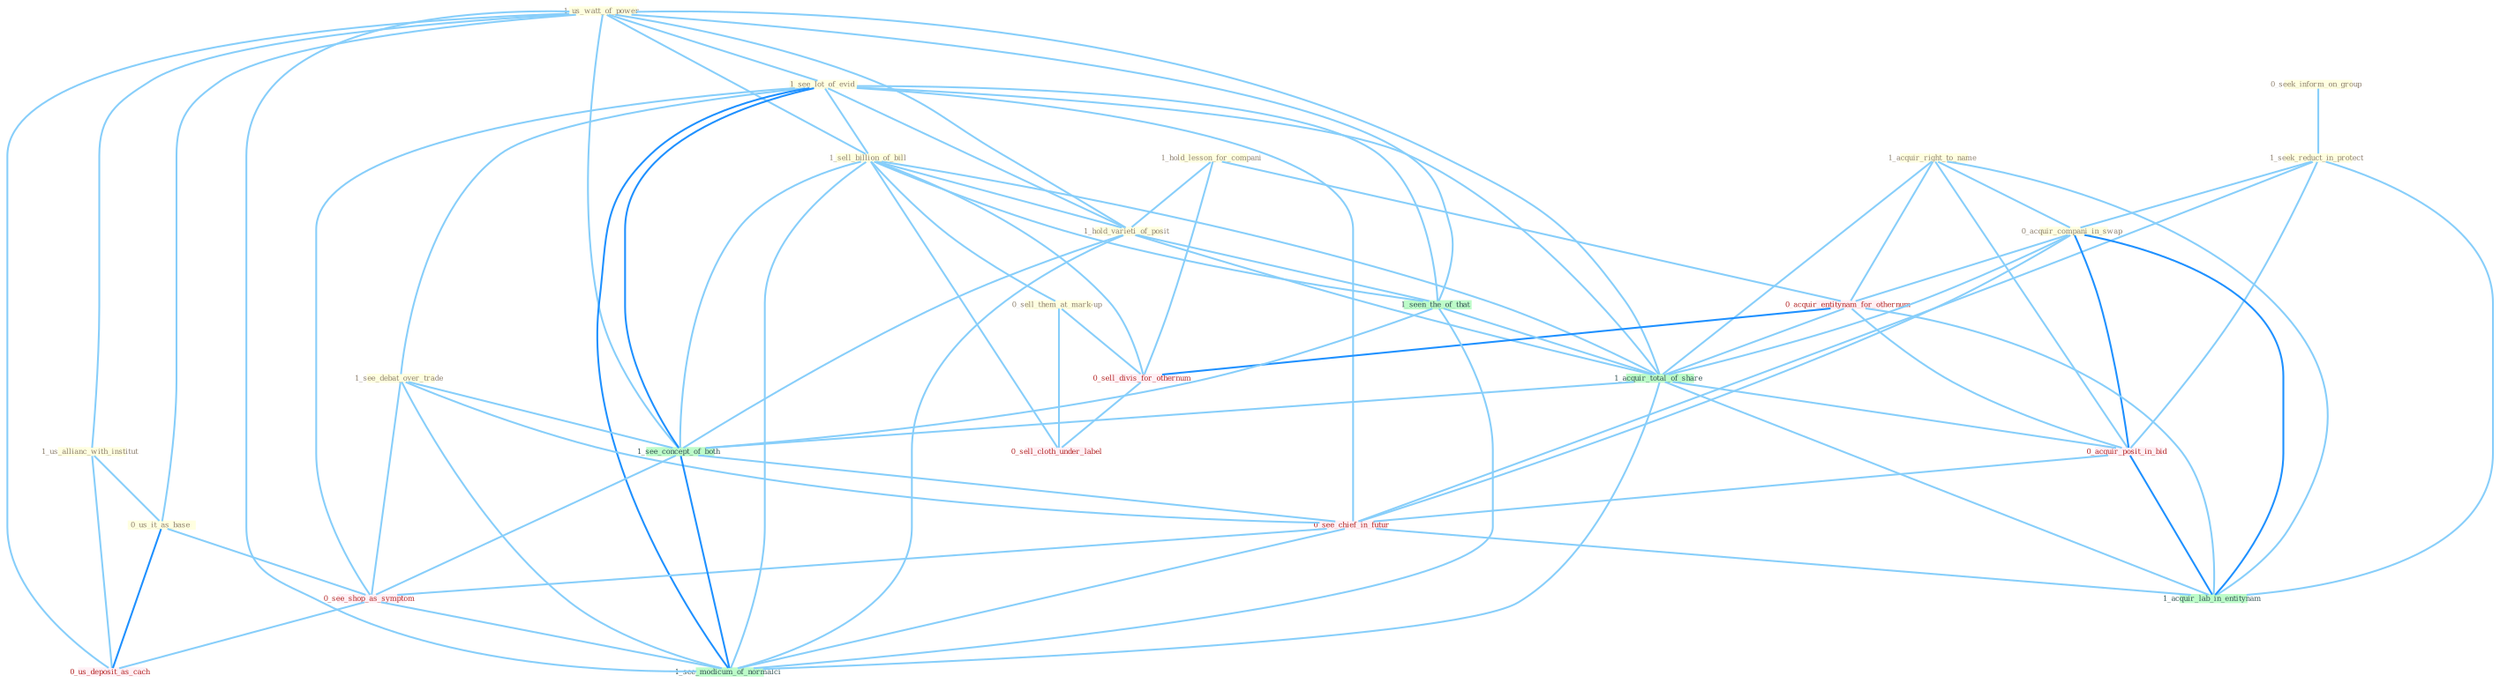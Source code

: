 Graph G{ 
    node
    [shape=polygon,style=filled,width=.5,height=.06,color="#BDFCC9",fixedsize=true,fontsize=4,
    fontcolor="#2f4f4f"];
    {node
    [color="#ffffe0", fontcolor="#8b7d6b"] "0_seek_inform_on_group " "1_acquir_right_to_name " "1_us_watt_of_power " "1_see_lot_of_evid " "1_seek_reduct_in_protect " "0_acquir_compani_in_swap " "1_sell_billion_of_bill " "1_us_allianc_with_institut " "1_hold_lesson_for_compani " "0_sell_them_at_mark-up " "1_hold_varieti_of_posit " "0_us_it_as_base " "1_see_debat_over_trade "}
{node [color="#fff0f5", fontcolor="#b22222"] "0_acquir_entitynam_for_othernum " "0_sell_divis_for_othernum " "0_sell_cloth_under_label " "0_acquir_posit_in_bid " "0_see_chief_in_futur " "0_see_shop_as_symptom " "0_us_deposit_as_cach "}
edge [color="#B0E2FF"];

	"0_seek_inform_on_group " -- "1_seek_reduct_in_protect " [w="1", color="#87cefa" ];
	"1_acquir_right_to_name " -- "0_acquir_compani_in_swap " [w="1", color="#87cefa" ];
	"1_acquir_right_to_name " -- "0_acquir_entitynam_for_othernum " [w="1", color="#87cefa" ];
	"1_acquir_right_to_name " -- "1_acquir_total_of_share " [w="1", color="#87cefa" ];
	"1_acquir_right_to_name " -- "0_acquir_posit_in_bid " [w="1", color="#87cefa" ];
	"1_acquir_right_to_name " -- "1_acquir_lab_in_entitynam " [w="1", color="#87cefa" ];
	"1_us_watt_of_power " -- "1_see_lot_of_evid " [w="1", color="#87cefa" ];
	"1_us_watt_of_power " -- "1_sell_billion_of_bill " [w="1", color="#87cefa" ];
	"1_us_watt_of_power " -- "1_us_allianc_with_institut " [w="1", color="#87cefa" ];
	"1_us_watt_of_power " -- "1_hold_varieti_of_posit " [w="1", color="#87cefa" ];
	"1_us_watt_of_power " -- "0_us_it_as_base " [w="1", color="#87cefa" ];
	"1_us_watt_of_power " -- "1_seen_the_of_that " [w="1", color="#87cefa" ];
	"1_us_watt_of_power " -- "1_acquir_total_of_share " [w="1", color="#87cefa" ];
	"1_us_watt_of_power " -- "1_see_concept_of_both " [w="1", color="#87cefa" ];
	"1_us_watt_of_power " -- "0_us_deposit_as_cach " [w="1", color="#87cefa" ];
	"1_us_watt_of_power " -- "1_see_modicum_of_normalci " [w="1", color="#87cefa" ];
	"1_see_lot_of_evid " -- "1_sell_billion_of_bill " [w="1", color="#87cefa" ];
	"1_see_lot_of_evid " -- "1_hold_varieti_of_posit " [w="1", color="#87cefa" ];
	"1_see_lot_of_evid " -- "1_see_debat_over_trade " [w="1", color="#87cefa" ];
	"1_see_lot_of_evid " -- "1_seen_the_of_that " [w="1", color="#87cefa" ];
	"1_see_lot_of_evid " -- "1_acquir_total_of_share " [w="1", color="#87cefa" ];
	"1_see_lot_of_evid " -- "1_see_concept_of_both " [w="2", color="#1e90ff" , len=0.8];
	"1_see_lot_of_evid " -- "0_see_chief_in_futur " [w="1", color="#87cefa" ];
	"1_see_lot_of_evid " -- "0_see_shop_as_symptom " [w="1", color="#87cefa" ];
	"1_see_lot_of_evid " -- "1_see_modicum_of_normalci " [w="2", color="#1e90ff" , len=0.8];
	"1_seek_reduct_in_protect " -- "0_acquir_compani_in_swap " [w="1", color="#87cefa" ];
	"1_seek_reduct_in_protect " -- "0_acquir_posit_in_bid " [w="1", color="#87cefa" ];
	"1_seek_reduct_in_protect " -- "0_see_chief_in_futur " [w="1", color="#87cefa" ];
	"1_seek_reduct_in_protect " -- "1_acquir_lab_in_entitynam " [w="1", color="#87cefa" ];
	"0_acquir_compani_in_swap " -- "0_acquir_entitynam_for_othernum " [w="1", color="#87cefa" ];
	"0_acquir_compani_in_swap " -- "1_acquir_total_of_share " [w="1", color="#87cefa" ];
	"0_acquir_compani_in_swap " -- "0_acquir_posit_in_bid " [w="2", color="#1e90ff" , len=0.8];
	"0_acquir_compani_in_swap " -- "0_see_chief_in_futur " [w="1", color="#87cefa" ];
	"0_acquir_compani_in_swap " -- "1_acquir_lab_in_entitynam " [w="2", color="#1e90ff" , len=0.8];
	"1_sell_billion_of_bill " -- "0_sell_them_at_mark-up " [w="1", color="#87cefa" ];
	"1_sell_billion_of_bill " -- "1_hold_varieti_of_posit " [w="1", color="#87cefa" ];
	"1_sell_billion_of_bill " -- "1_seen_the_of_that " [w="1", color="#87cefa" ];
	"1_sell_billion_of_bill " -- "0_sell_divis_for_othernum " [w="1", color="#87cefa" ];
	"1_sell_billion_of_bill " -- "1_acquir_total_of_share " [w="1", color="#87cefa" ];
	"1_sell_billion_of_bill " -- "0_sell_cloth_under_label " [w="1", color="#87cefa" ];
	"1_sell_billion_of_bill " -- "1_see_concept_of_both " [w="1", color="#87cefa" ];
	"1_sell_billion_of_bill " -- "1_see_modicum_of_normalci " [w="1", color="#87cefa" ];
	"1_us_allianc_with_institut " -- "0_us_it_as_base " [w="1", color="#87cefa" ];
	"1_us_allianc_with_institut " -- "0_us_deposit_as_cach " [w="1", color="#87cefa" ];
	"1_hold_lesson_for_compani " -- "1_hold_varieti_of_posit " [w="1", color="#87cefa" ];
	"1_hold_lesson_for_compani " -- "0_acquir_entitynam_for_othernum " [w="1", color="#87cefa" ];
	"1_hold_lesson_for_compani " -- "0_sell_divis_for_othernum " [w="1", color="#87cefa" ];
	"0_sell_them_at_mark-up " -- "0_sell_divis_for_othernum " [w="1", color="#87cefa" ];
	"0_sell_them_at_mark-up " -- "0_sell_cloth_under_label " [w="1", color="#87cefa" ];
	"1_hold_varieti_of_posit " -- "1_seen_the_of_that " [w="1", color="#87cefa" ];
	"1_hold_varieti_of_posit " -- "1_acquir_total_of_share " [w="1", color="#87cefa" ];
	"1_hold_varieti_of_posit " -- "1_see_concept_of_both " [w="1", color="#87cefa" ];
	"1_hold_varieti_of_posit " -- "1_see_modicum_of_normalci " [w="1", color="#87cefa" ];
	"0_us_it_as_base " -- "0_see_shop_as_symptom " [w="1", color="#87cefa" ];
	"0_us_it_as_base " -- "0_us_deposit_as_cach " [w="2", color="#1e90ff" , len=0.8];
	"1_see_debat_over_trade " -- "1_see_concept_of_both " [w="1", color="#87cefa" ];
	"1_see_debat_over_trade " -- "0_see_chief_in_futur " [w="1", color="#87cefa" ];
	"1_see_debat_over_trade " -- "0_see_shop_as_symptom " [w="1", color="#87cefa" ];
	"1_see_debat_over_trade " -- "1_see_modicum_of_normalci " [w="1", color="#87cefa" ];
	"0_acquir_entitynam_for_othernum " -- "0_sell_divis_for_othernum " [w="2", color="#1e90ff" , len=0.8];
	"0_acquir_entitynam_for_othernum " -- "1_acquir_total_of_share " [w="1", color="#87cefa" ];
	"0_acquir_entitynam_for_othernum " -- "0_acquir_posit_in_bid " [w="1", color="#87cefa" ];
	"0_acquir_entitynam_for_othernum " -- "1_acquir_lab_in_entitynam " [w="1", color="#87cefa" ];
	"1_seen_the_of_that " -- "1_acquir_total_of_share " [w="1", color="#87cefa" ];
	"1_seen_the_of_that " -- "1_see_concept_of_both " [w="1", color="#87cefa" ];
	"1_seen_the_of_that " -- "1_see_modicum_of_normalci " [w="1", color="#87cefa" ];
	"0_sell_divis_for_othernum " -- "0_sell_cloth_under_label " [w="1", color="#87cefa" ];
	"1_acquir_total_of_share " -- "0_acquir_posit_in_bid " [w="1", color="#87cefa" ];
	"1_acquir_total_of_share " -- "1_see_concept_of_both " [w="1", color="#87cefa" ];
	"1_acquir_total_of_share " -- "1_acquir_lab_in_entitynam " [w="1", color="#87cefa" ];
	"1_acquir_total_of_share " -- "1_see_modicum_of_normalci " [w="1", color="#87cefa" ];
	"0_acquir_posit_in_bid " -- "0_see_chief_in_futur " [w="1", color="#87cefa" ];
	"0_acquir_posit_in_bid " -- "1_acquir_lab_in_entitynam " [w="2", color="#1e90ff" , len=0.8];
	"1_see_concept_of_both " -- "0_see_chief_in_futur " [w="1", color="#87cefa" ];
	"1_see_concept_of_both " -- "0_see_shop_as_symptom " [w="1", color="#87cefa" ];
	"1_see_concept_of_both " -- "1_see_modicum_of_normalci " [w="2", color="#1e90ff" , len=0.8];
	"0_see_chief_in_futur " -- "0_see_shop_as_symptom " [w="1", color="#87cefa" ];
	"0_see_chief_in_futur " -- "1_acquir_lab_in_entitynam " [w="1", color="#87cefa" ];
	"0_see_chief_in_futur " -- "1_see_modicum_of_normalci " [w="1", color="#87cefa" ];
	"0_see_shop_as_symptom " -- "0_us_deposit_as_cach " [w="1", color="#87cefa" ];
	"0_see_shop_as_symptom " -- "1_see_modicum_of_normalci " [w="1", color="#87cefa" ];
}